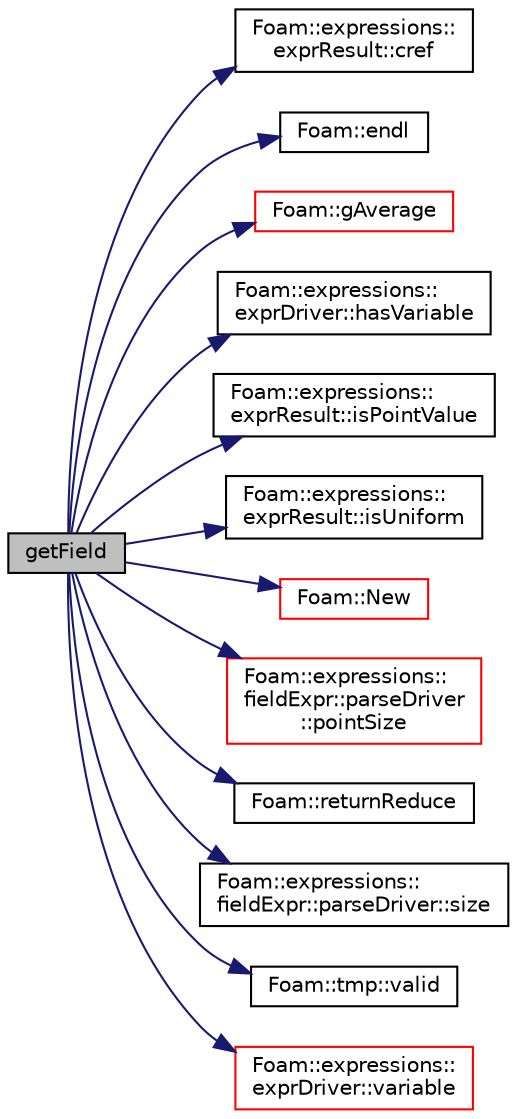 digraph "getField"
{
  bgcolor="transparent";
  edge [fontname="Helvetica",fontsize="10",labelfontname="Helvetica",labelfontsize="10"];
  node [fontname="Helvetica",fontsize="10",shape=record];
  rankdir="LR";
  Node1 [label="getField",height=0.2,width=0.4,color="black", fillcolor="grey75", style="filled" fontcolor="black"];
  Node1 -> Node2 [color="midnightblue",fontsize="10",style="solid",fontname="Helvetica"];
  Node2 [label="Foam::expressions::\lexprResult::cref",height=0.2,width=0.4,color="black",URL="$classFoam_1_1expressions_1_1exprResult.html#a427caff7634f624e2dfc4501741fa65d",tooltip="Return const reference to the field. "];
  Node1 -> Node3 [color="midnightblue",fontsize="10",style="solid",fontname="Helvetica"];
  Node3 [label="Foam::endl",height=0.2,width=0.4,color="black",URL="$namespaceFoam.html#a2db8fe02a0d3909e9351bb4275b23ce4",tooltip="Add newline and flush stream. "];
  Node1 -> Node4 [color="midnightblue",fontsize="10",style="solid",fontname="Helvetica"];
  Node4 [label="Foam::gAverage",height=0.2,width=0.4,color="red",URL="$namespaceFoam.html#ab45e56189711a2e5cdd381a0e2b6cc5c"];
  Node1 -> Node5 [color="midnightblue",fontsize="10",style="solid",fontname="Helvetica"];
  Node5 [label="Foam::expressions::\lexprDriver::hasVariable",height=0.2,width=0.4,color="black",URL="$classFoam_1_1expressions_1_1exprDriver.html#a9cf05fe41ae84abfed00e219bcdf45be",tooltip="True if named variable exists. "];
  Node1 -> Node6 [color="midnightblue",fontsize="10",style="solid",fontname="Helvetica"];
  Node6 [label="Foam::expressions::\lexprResult::isPointValue",height=0.2,width=0.4,color="black",URL="$classFoam_1_1expressions_1_1exprResult.html#a63402c604dfd5dbb3004548eeabd70a2",tooltip="True if representing point values, or test if same as isPointVal. "];
  Node1 -> Node7 [color="midnightblue",fontsize="10",style="solid",fontname="Helvetica"];
  Node7 [label="Foam::expressions::\lexprResult::isUniform",height=0.2,width=0.4,color="black",URL="$classFoam_1_1expressions_1_1exprResult.html#a705e21d77478136e21caf58d24161639",tooltip="True if single, uniform value. "];
  Node1 -> Node8 [color="midnightblue",fontsize="10",style="solid",fontname="Helvetica"];
  Node8 [label="Foam::New",height=0.2,width=0.4,color="red",URL="$namespaceFoam.html#a9d62cf14554c95e83f83f14909d9e0ec",tooltip="Global function forwards to reuseTmpDimensionedField::New. "];
  Node1 -> Node9 [color="midnightblue",fontsize="10",style="solid",fontname="Helvetica"];
  Node9 [label="Foam::expressions::\lfieldExpr::parseDriver\l::pointSize",height=0.2,width=0.4,color="red",URL="$classFoam_1_1expressions_1_1fieldExpr_1_1parseDriver.html#ad5d2a38271436a3f279491f9f8a626c4",tooltip="The underlying point field size for the expression. "];
  Node1 -> Node10 [color="midnightblue",fontsize="10",style="solid",fontname="Helvetica"];
  Node10 [label="Foam::returnReduce",height=0.2,width=0.4,color="black",URL="$namespaceFoam.html#a8d528a67d2a9c6fe4fb94bc86872624b"];
  Node1 -> Node11 [color="midnightblue",fontsize="10",style="solid",fontname="Helvetica"];
  Node11 [label="Foam::expressions::\lfieldExpr::parseDriver::size",height=0.2,width=0.4,color="black",URL="$classFoam_1_1expressions_1_1fieldExpr_1_1parseDriver.html#aefe0792b5b0175e6022a92a906fdf053",tooltip="The underlying field size for the expression. "];
  Node1 -> Node12 [color="midnightblue",fontsize="10",style="solid",fontname="Helvetica"];
  Node12 [label="Foam::tmp::valid",height=0.2,width=0.4,color="black",URL="$classFoam_1_1tmp.html#a99f77f09f364b20c3a30ab6bffa4c24b",tooltip="True if this is a non-null managed pointer, or is a const object reference. "];
  Node1 -> Node13 [color="midnightblue",fontsize="10",style="solid",fontname="Helvetica"];
  Node13 [label="Foam::expressions::\lexprDriver::variable",height=0.2,width=0.4,color="red",URL="$classFoam_1_1expressions_1_1exprDriver.html#a1b322fa4e1f9cb37909a574f17862d2d",tooltip="Non-const access to the named variable (sub-classes only) "];
}
